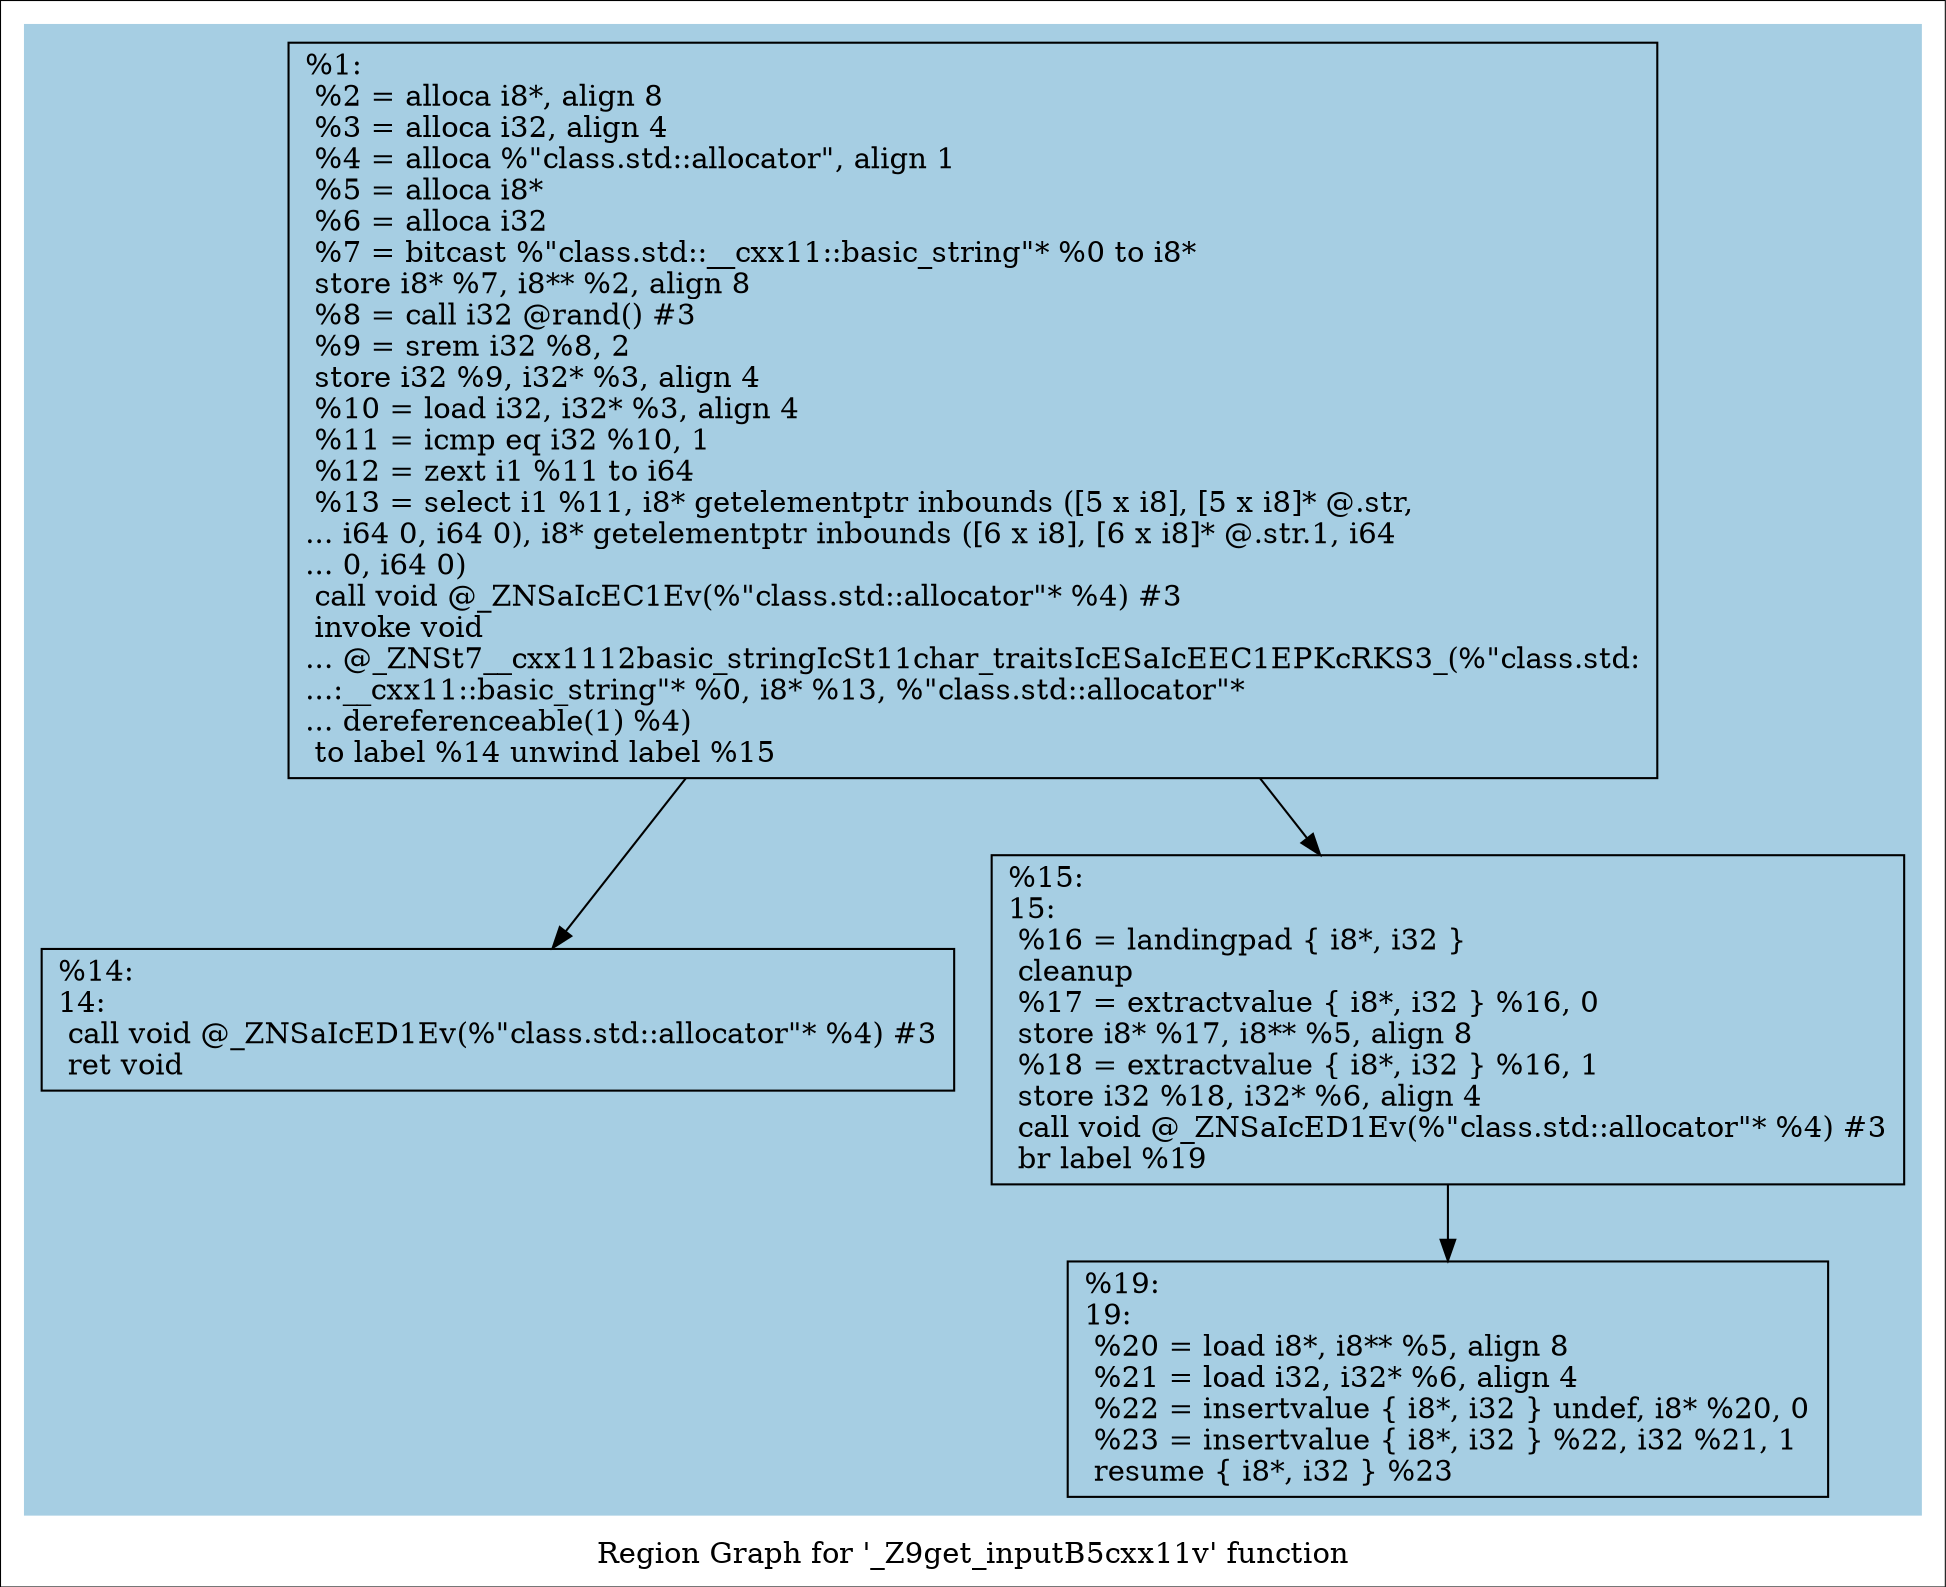 digraph "Region Graph for '_Z9get_inputB5cxx11v' function" {
	label="Region Graph for '_Z9get_inputB5cxx11v' function";

	Node0x142ee90 [shape=record,label="{%1:\l  %2 = alloca i8*, align 8\l  %3 = alloca i32, align 4\l  %4 = alloca %\"class.std::allocator\", align 1\l  %5 = alloca i8*\l  %6 = alloca i32\l  %7 = bitcast %\"class.std::__cxx11::basic_string\"* %0 to i8*\l  store i8* %7, i8** %2, align 8\l  %8 = call i32 @rand() #3\l  %9 = srem i32 %8, 2\l  store i32 %9, i32* %3, align 4\l  %10 = load i32, i32* %3, align 4\l  %11 = icmp eq i32 %10, 1\l  %12 = zext i1 %11 to i64\l  %13 = select i1 %11, i8* getelementptr inbounds ([5 x i8], [5 x i8]* @.str,\l... i64 0, i64 0), i8* getelementptr inbounds ([6 x i8], [6 x i8]* @.str.1, i64\l... 0, i64 0)\l  call void @_ZNSaIcEC1Ev(%\"class.std::allocator\"* %4) #3\l  invoke void\l... @_ZNSt7__cxx1112basic_stringIcSt11char_traitsIcESaIcEEC1EPKcRKS3_(%\"class.std:\l...:__cxx11::basic_string\"* %0, i8* %13, %\"class.std::allocator\"*\l... dereferenceable(1) %4)\l          to label %14 unwind label %15\l}"];
	Node0x142ee90 -> Node0x1424390;
	Node0x142ee90 -> Node0x1489320;
	Node0x1424390 [shape=record,label="{%14:\l14:                                               \l  call void @_ZNSaIcED1Ev(%\"class.std::allocator\"* %4) #3\l  ret void\l}"];
	Node0x1489320 [shape=record,label="{%15:\l15:                                               \l  %16 = landingpad \{ i8*, i32 \}\l          cleanup\l  %17 = extractvalue \{ i8*, i32 \} %16, 0\l  store i8* %17, i8** %5, align 8\l  %18 = extractvalue \{ i8*, i32 \} %16, 1\l  store i32 %18, i32* %6, align 4\l  call void @_ZNSaIcED1Ev(%\"class.std::allocator\"* %4) #3\l  br label %19\l}"];
	Node0x1489320 -> Node0x148aba0;
	Node0x148aba0 [shape=record,label="{%19:\l19:                                               \l  %20 = load i8*, i8** %5, align 8\l  %21 = load i32, i32* %6, align 4\l  %22 = insertvalue \{ i8*, i32 \} undef, i8* %20, 0\l  %23 = insertvalue \{ i8*, i32 \} %22, i32 %21, 1\l  resume \{ i8*, i32 \} %23\l}"];
	colorscheme = "paired12"
        subgraph cluster_0x142f700 {
          label = "";
          style = filled;
          color = 1
          Node0x142ee90;
          Node0x1424390;
          Node0x1489320;
          Node0x148aba0;
        }
}
